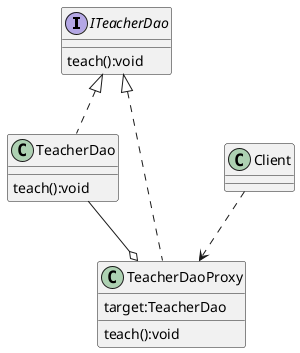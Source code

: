 @startuml

interface ITeacherDao{
    teach():void
}

class TeacherDao implements ITeacherDao{
    teach():void
}

class TeacherDaoProxy implements ITeacherDao{
    target:TeacherDao
    teach():void
}

TeacherDao --o TeacherDaoProxy

class Client{

}

Client ..> TeacherDaoProxy

@enduml